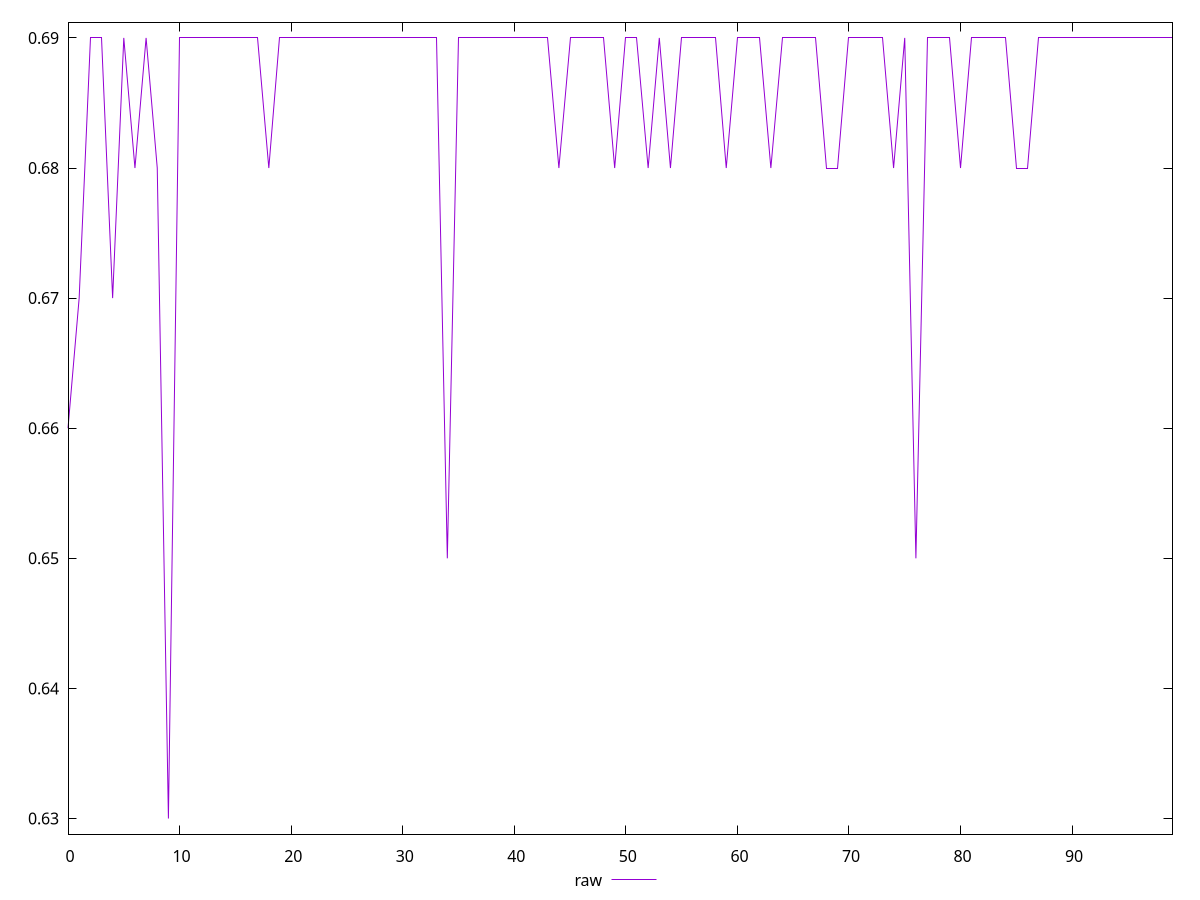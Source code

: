 reset

$raw <<EOF
0 0.66
1 0.67
2 0.69
3 0.69
4 0.67
5 0.69
6 0.68
7 0.69
8 0.68
9 0.63
10 0.69
11 0.69
12 0.69
13 0.69
14 0.69
15 0.69
16 0.69
17 0.69
18 0.68
19 0.69
20 0.69
21 0.69
22 0.69
23 0.69
24 0.69
25 0.69
26 0.69
27 0.69
28 0.69
29 0.69
30 0.69
31 0.69
32 0.69
33 0.69
34 0.65
35 0.69
36 0.69
37 0.69
38 0.69
39 0.69
40 0.69
41 0.69
42 0.69
43 0.69
44 0.68
45 0.69
46 0.69
47 0.69
48 0.69
49 0.68
50 0.69
51 0.69
52 0.68
53 0.69
54 0.68
55 0.69
56 0.69
57 0.69
58 0.69
59 0.68
60 0.69
61 0.69
62 0.69
63 0.68
64 0.69
65 0.69
66 0.69
67 0.69
68 0.68
69 0.68
70 0.69
71 0.69
72 0.69
73 0.69
74 0.68
75 0.69
76 0.65
77 0.69
78 0.69
79 0.69
80 0.68
81 0.69
82 0.69
83 0.69
84 0.69
85 0.68
86 0.68
87 0.69
88 0.69
89 0.69
90 0.69
91 0.69
92 0.69
93 0.69
94 0.69
95 0.69
96 0.69
97 0.69
98 0.69
99 0.69
EOF

set key outside below
set xrange [0:99]
set yrange [0.6288:0.6911999999999999]
set trange [0.6288:0.6911999999999999]
set terminal svg size 640, 500 enhanced background rgb 'white'
set output "report_00016_2021-02-10T13-31-48.338Z/meta/score/samples/pages+cached+noadtech/raw/values.svg"

plot $raw title "raw" with line

reset
